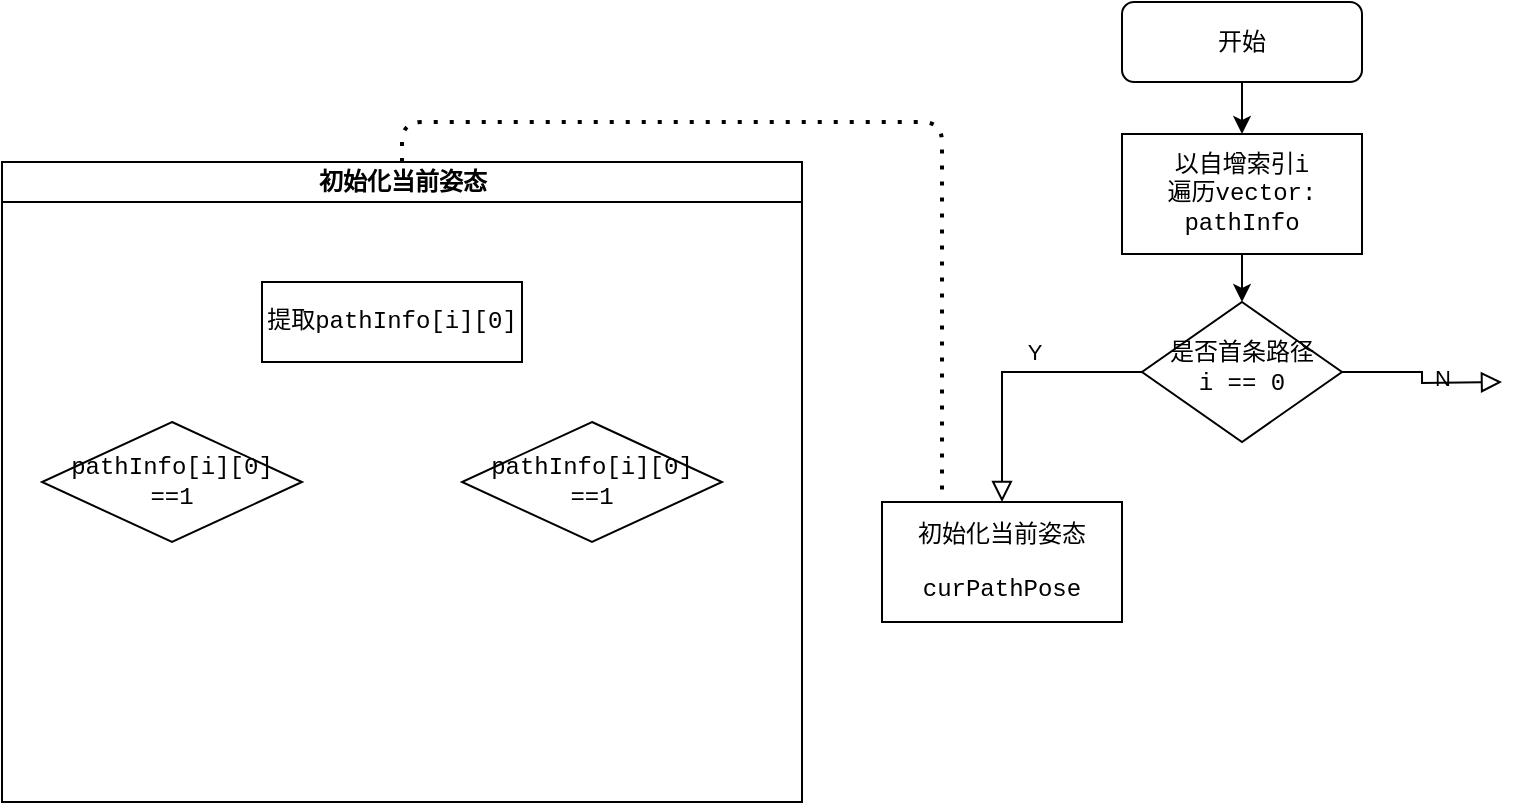 <mxfile version="13.6.3" type="github">
  <diagram id="C5RBs43oDa-KdzZeNtuy" name="Page-1">
    <mxGraphModel dx="1609" dy="469" grid="1" gridSize="10" guides="1" tooltips="1" connect="1" arrows="1" fold="1" page="1" pageScale="1" pageWidth="827" pageHeight="1169" math="0" shadow="0">
      <root>
        <mxCell id="WIyWlLk6GJQsqaUBKTNV-0" />
        <mxCell id="WIyWlLk6GJQsqaUBKTNV-1" parent="WIyWlLk6GJQsqaUBKTNV-0" />
        <mxCell id="rkQjQ697C5nL5J8eR8qa-7" style="edgeStyle=orthogonalEdgeStyle;rounded=0;orthogonalLoop=1;jettySize=auto;html=1;exitX=0.5;exitY=1;exitDx=0;exitDy=0;entryX=0.5;entryY=0;entryDx=0;entryDy=0;" edge="1" parent="WIyWlLk6GJQsqaUBKTNV-1" source="WIyWlLk6GJQsqaUBKTNV-3" target="rkQjQ697C5nL5J8eR8qa-6">
          <mxGeometry relative="1" as="geometry" />
        </mxCell>
        <mxCell id="WIyWlLk6GJQsqaUBKTNV-3" value="开始" style="rounded=1;whiteSpace=wrap;html=1;fontSize=12;glass=0;strokeWidth=1;shadow=0;" parent="WIyWlLk6GJQsqaUBKTNV-1" vertex="1">
          <mxGeometry x="220" y="10" width="120" height="40" as="geometry" />
        </mxCell>
        <mxCell id="WIyWlLk6GJQsqaUBKTNV-4" value="Y" style="rounded=0;html=1;jettySize=auto;orthogonalLoop=1;fontSize=11;endArrow=block;endFill=0;endSize=8;strokeWidth=1;shadow=0;labelBackgroundColor=none;edgeStyle=orthogonalEdgeStyle;entryX=0.5;entryY=0;entryDx=0;entryDy=0;" parent="WIyWlLk6GJQsqaUBKTNV-1" source="WIyWlLk6GJQsqaUBKTNV-6" target="rkQjQ697C5nL5J8eR8qa-0" edge="1">
          <mxGeometry x="-0.2" y="-10" relative="1" as="geometry">
            <mxPoint as="offset" />
            <mxPoint x="180" y="160" as="targetPoint" />
          </mxGeometry>
        </mxCell>
        <mxCell id="WIyWlLk6GJQsqaUBKTNV-5" value="N" style="edgeStyle=orthogonalEdgeStyle;rounded=0;html=1;jettySize=auto;orthogonalLoop=1;fontSize=11;endArrow=block;endFill=0;endSize=8;strokeWidth=1;shadow=0;labelBackgroundColor=none;" parent="WIyWlLk6GJQsqaUBKTNV-1" source="WIyWlLk6GJQsqaUBKTNV-6" edge="1">
          <mxGeometry y="10" relative="1" as="geometry">
            <mxPoint as="offset" />
            <mxPoint x="410" y="200" as="targetPoint" />
          </mxGeometry>
        </mxCell>
        <mxCell id="WIyWlLk6GJQsqaUBKTNV-6" value="是否首条路径&lt;br&gt;i == 0" style="rhombus;whiteSpace=wrap;html=1;shadow=0;fontFamily=Courier New;fontSize=12;align=center;strokeWidth=1;spacing=6;spacingTop=-4;" parent="WIyWlLk6GJQsqaUBKTNV-1" vertex="1">
          <mxGeometry x="230" y="160" width="100" height="70" as="geometry" />
        </mxCell>
        <mxCell id="rkQjQ697C5nL5J8eR8qa-0" value="&lt;p&gt;初始化当前姿态&lt;/p&gt;&lt;p&gt;curPathPose&lt;/p&gt;" style="rounded=0;whiteSpace=wrap;html=1;fontFamily=Courier New;" vertex="1" parent="WIyWlLk6GJQsqaUBKTNV-1">
          <mxGeometry x="100" y="260" width="120" height="60" as="geometry" />
        </mxCell>
        <mxCell id="rkQjQ697C5nL5J8eR8qa-1" value="初始化当前姿态" style="swimlane;html=1;startSize=20;horizontal=1;containerType=tree;" vertex="1" parent="WIyWlLk6GJQsqaUBKTNV-1">
          <mxGeometry x="-340" y="90" width="400" height="320" as="geometry">
            <mxRectangle x="-340" y="100" width="120" height="20" as="alternateBounds" />
          </mxGeometry>
        </mxCell>
        <mxCell id="rkQjQ697C5nL5J8eR8qa-3" value="提取pathInfo[i][0]" style="whiteSpace=wrap;html=1;treeFolding=1;treeMoving=1;newEdgeStyle={&quot;edgeStyle&quot;:&quot;elbowEdgeStyle&quot;,&quot;startArrow&quot;:&quot;none&quot;,&quot;endArrow&quot;:&quot;none&quot;};fontFamily=Courier New;" vertex="1" parent="rkQjQ697C5nL5J8eR8qa-1">
          <mxGeometry x="130" y="60" width="130" height="40" as="geometry" />
        </mxCell>
        <mxCell id="rkQjQ697C5nL5J8eR8qa-9" value="pathInfo[i][0]&lt;br&gt;==1" style="rhombus;whiteSpace=wrap;html=1;fontFamily=Courier New;" vertex="1" parent="rkQjQ697C5nL5J8eR8qa-1">
          <mxGeometry x="20" y="130" width="130" height="60" as="geometry" />
        </mxCell>
        <mxCell id="rkQjQ697C5nL5J8eR8qa-10" value="pathInfo[i][0]&lt;br&gt;==1" style="rhombus;whiteSpace=wrap;html=1;fontFamily=Courier New;" vertex="1" parent="rkQjQ697C5nL5J8eR8qa-1">
          <mxGeometry x="230" y="130" width="130" height="60" as="geometry" />
        </mxCell>
        <mxCell id="rkQjQ697C5nL5J8eR8qa-5" value="" style="endArrow=none;dashed=1;html=1;dashPattern=1 3;strokeWidth=2;entryX=0.25;entryY=0;entryDx=0;entryDy=0;exitX=0.5;exitY=0;exitDx=0;exitDy=0;edgeStyle=orthogonalEdgeStyle;" edge="1" parent="WIyWlLk6GJQsqaUBKTNV-1" source="rkQjQ697C5nL5J8eR8qa-1" target="rkQjQ697C5nL5J8eR8qa-0">
          <mxGeometry width="50" height="50" relative="1" as="geometry">
            <mxPoint x="20" y="260" as="sourcePoint" />
            <mxPoint x="70" y="210" as="targetPoint" />
            <Array as="points">
              <mxPoint x="-140" y="70" />
              <mxPoint x="130" y="70" />
            </Array>
          </mxGeometry>
        </mxCell>
        <mxCell id="rkQjQ697C5nL5J8eR8qa-8" style="edgeStyle=orthogonalEdgeStyle;rounded=0;orthogonalLoop=1;jettySize=auto;html=1;exitX=0.5;exitY=1;exitDx=0;exitDy=0;entryX=0.5;entryY=0;entryDx=0;entryDy=0;" edge="1" parent="WIyWlLk6GJQsqaUBKTNV-1" source="rkQjQ697C5nL5J8eR8qa-6" target="WIyWlLk6GJQsqaUBKTNV-6">
          <mxGeometry relative="1" as="geometry" />
        </mxCell>
        <mxCell id="rkQjQ697C5nL5J8eR8qa-6" value="以自增索引i&lt;br&gt;遍历vector: pathInfo" style="rounded=0;whiteSpace=wrap;html=1;fontFamily=Courier New;" vertex="1" parent="WIyWlLk6GJQsqaUBKTNV-1">
          <mxGeometry x="220" y="76" width="120" height="60" as="geometry" />
        </mxCell>
      </root>
    </mxGraphModel>
  </diagram>
</mxfile>
